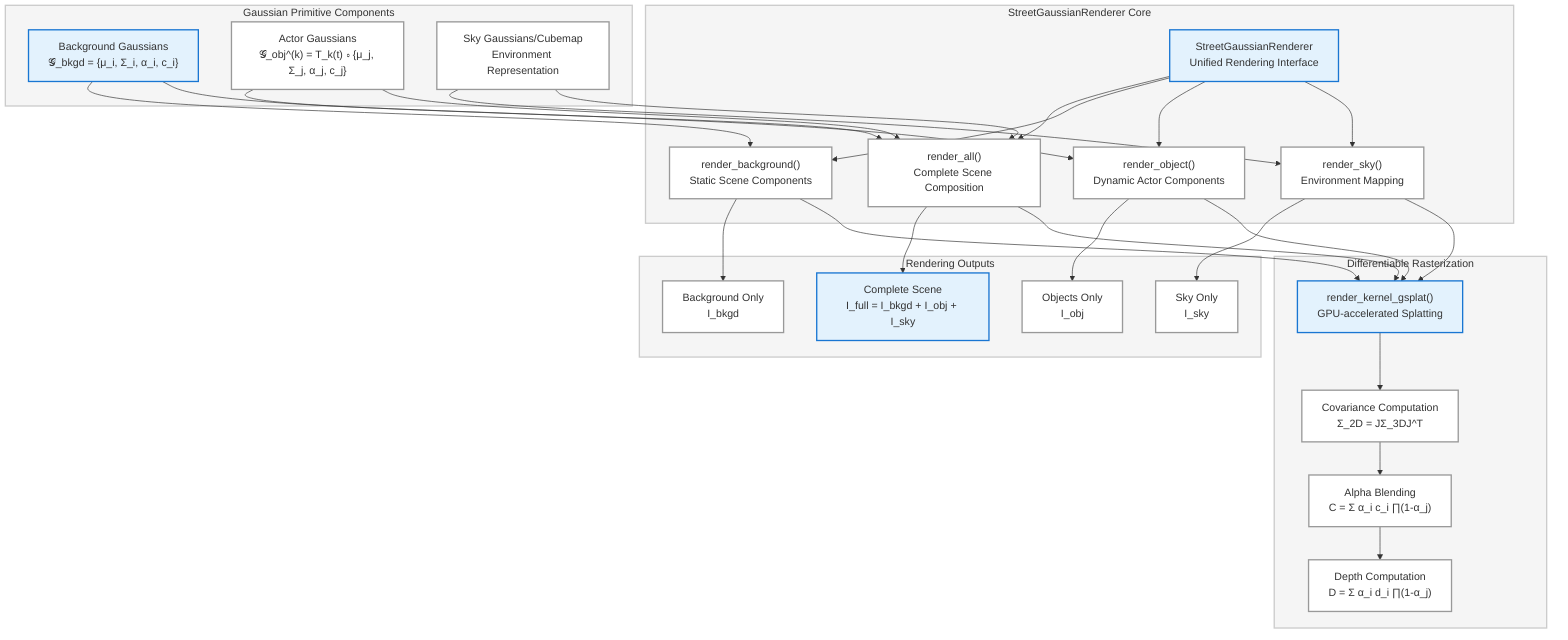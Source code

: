 graph TD
    subgraph RendererCore["StreetGaussianRenderer Core"]
        A["StreetGaussianRenderer<br/>Unified Rendering Interface"]
        A --> B["render_all()<br/>Complete Scene Composition"]
        A --> C["render_background()<br/>Static Scene Components"] 
        A --> D["render_object()<br/>Dynamic Actor Components"]
        A --> E["render_sky()<br/>Environment Mapping"]
    end
    
    subgraph GaussianComponents["Gaussian Primitive Components"]
        F["Background Gaussians<br/>𝒢_bkgd = {μ_i, Σ_i, α_i, c_i}"]
        G["Actor Gaussians<br/>𝒢_obj^(k) = T_k(t) ∘ {μ_j, Σ_j, α_j, c_j}"]
        H["Sky Gaussians/Cubemap<br/>Environment Representation"]
    end
    
    subgraph RenderingKernel["Differentiable Rasterization"]
        I["render_kernel_gsplat()<br/>GPU-accelerated Splatting"]
        J["Covariance Computation<br/>Σ_2D = JΣ_3DJ^T"]
        K["Alpha Blending<br/>C = Σ α_i c_i ∏(1-α_j)"]
        L["Depth Computation<br/>D = Σ α_i d_i ∏(1-α_j)"]
    end
    
    subgraph OutputModes["Rendering Outputs"]
        M["Complete Scene<br/>I_full = I_bkgd + I_obj + I_sky"]
        N["Background Only<br/>I_bkgd"]
        O["Objects Only<br/>I_obj"]
        P["Sky Only<br/>I_sky"]
    end
    
    B --> M
    C --> N
    D --> O
    E --> P
    
    F --> C
    G --> D
    H --> E
    
    F --> B
    G --> B
    H --> B
    
    B --> I
    C --> I
    D --> I
    E --> I
    
    I --> J
    J --> K
    K --> L
    
    classDef normalStyle fill:#FFFFFF,stroke:#999999,stroke-width:2px
    classDef importantStyle fill:#E3F2FD,stroke:#1976D2,stroke-width:2px
    classDef subgraphStyle fill:#F5F5F5,stroke:#CCCCCC,stroke-width:2px
    
    class A,F,I,M importantStyle
    class B,C,D,E,G,H,J,K,L,N,O,P normalStyle
    class RendererCore,GaussianComponents,RenderingKernel,OutputModes subgraphStyle